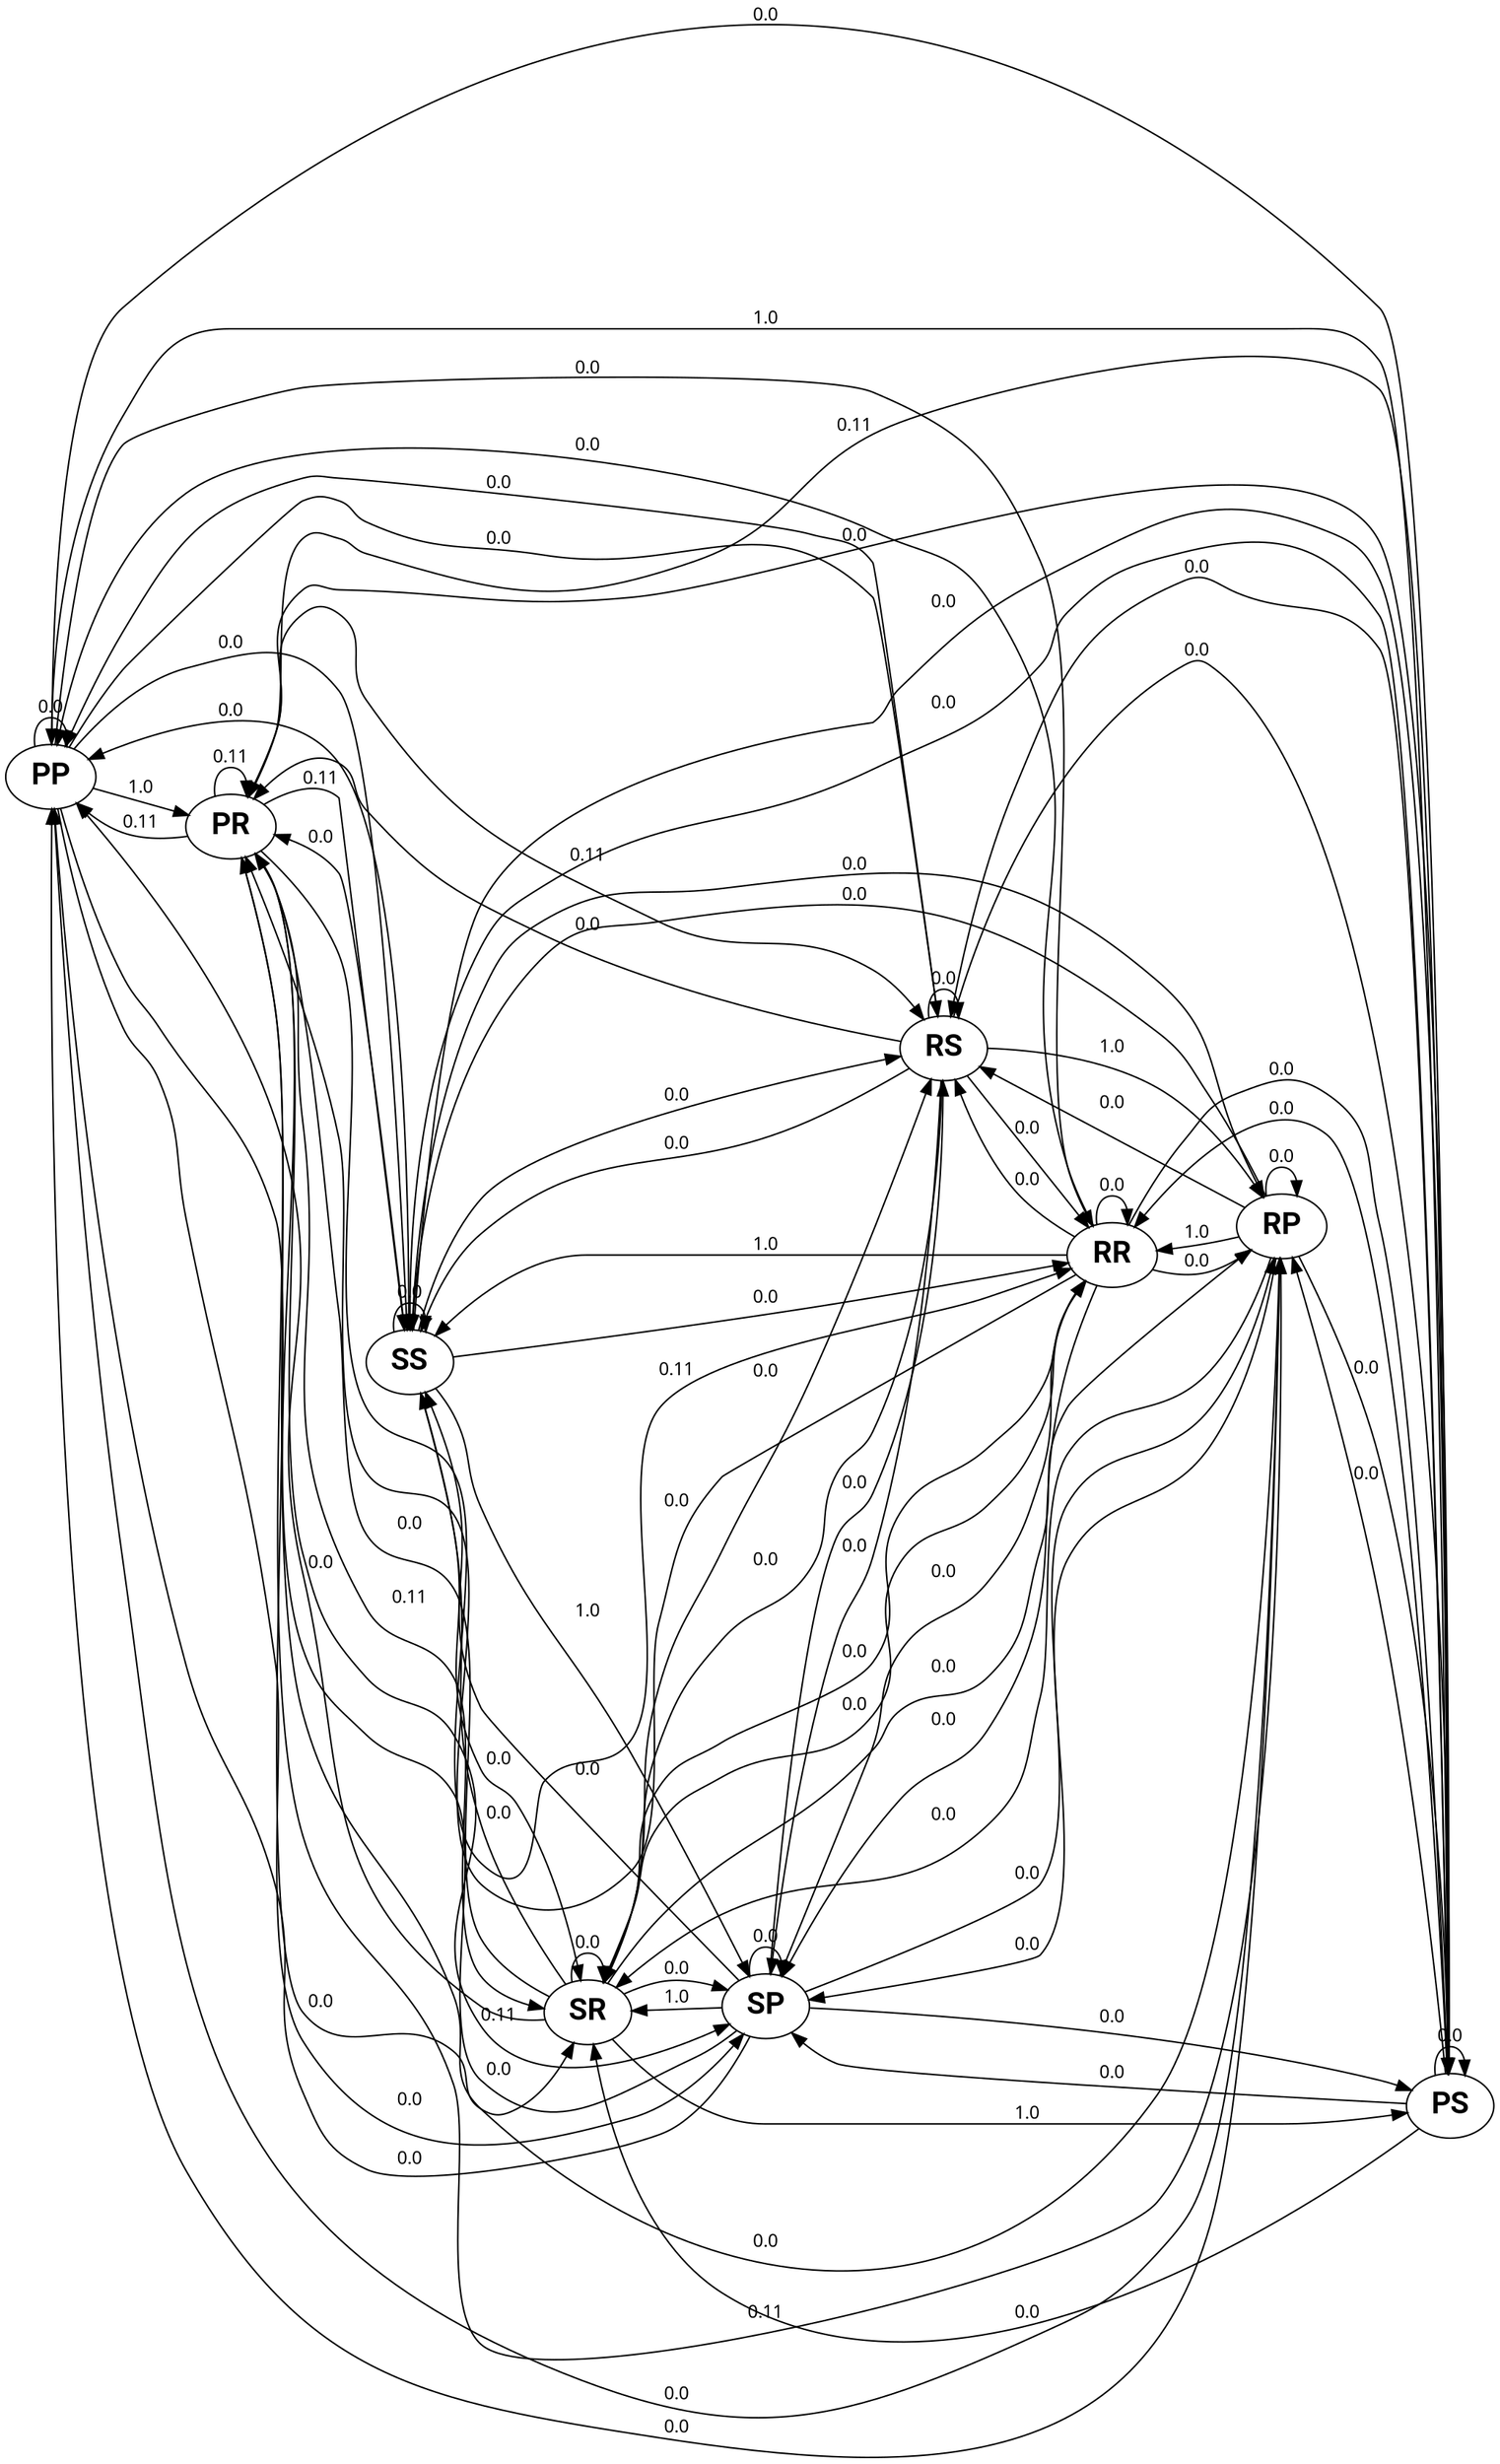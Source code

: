 digraph {
	graph [rankdir=LR]
	node [fontname="Roboto bold" fontsize=20]
	edge [fontname=Iosevka fontsize=12]
	PP -> PP [label=0.0 weight=0.0]
	PP -> PR [label=1.0 weight=1.0]
	PP -> PS [label=0.0 weight=0.0]
	PP -> RP [label=0.0 weight=0.0]
	PP -> RR [label=0.0 weight=0.0]
	PP -> RS [label=0.0 weight=0.0]
	PP -> SP [label=0.0 weight=0.0]
	PP -> SR [label=0.0 weight=0.0]
	PP -> SS [label=0.0 weight=0.0]
	PR -> PP [label=0.11 weight=0.11]
	PR -> PR [label=0.11 weight=0.11]
	PR -> PS [label=0.11 weight=0.11]
	PR -> RP [label=0.11 weight=0.11]
	PR -> RR [label=0.11 weight=0.11]
	PR -> RS [label=0.11 weight=0.11]
	PR -> SP [label=0.11 weight=0.11]
	PR -> SR [label=0.11 weight=0.11]
	PR -> SS [label=0.11 weight=0.11]
	PS -> PP [label=1.0 weight=1.0]
	PS -> PR [label=0.0 weight=0.0]
	PS -> PS [label=0.0 weight=0.0]
	PS -> RP [label=0.0 weight=0.0]
	PS -> RR [label=0.0 weight=0.0]
	PS -> RS [label=0.0 weight=0.0]
	PS -> SP [label=0.0 weight=0.0]
	PS -> SR [label=0.0 weight=0.0]
	PS -> SS [label=0.0 weight=0.0]
	RP -> PP [label=0.0 weight=0.0]
	RP -> PR [label=0.0 weight=0.0]
	RP -> PS [label=0.0 weight=0.0]
	RP -> RP [label=0.0 weight=0.0]
	RP -> RR [label=1.0 weight=1.0]
	RP -> RS [label=0.0 weight=0.0]
	RP -> SP [label=0.0 weight=0.0]
	RP -> SR [label=0.0 weight=0.0]
	RP -> SS [label=0.0 weight=0.0]
	RR -> PP [label=0.0 weight=0.0]
	RR -> PR [label=0.0 weight=0.0]
	RR -> PS [label=0.0 weight=0.0]
	RR -> RP [label=0.0 weight=0.0]
	RR -> RR [label=0.0 weight=0.0]
	RR -> RS [label=0.0 weight=0.0]
	RR -> SP [label=0.0 weight=0.0]
	RR -> SR [label=0.0 weight=0.0]
	RR -> SS [label=1.0 weight=1.0]
	RS -> PP [label=0.0 weight=0.0]
	RS -> PR [label=0.0 weight=0.0]
	RS -> PS [label=0.0 weight=0.0]
	RS -> RP [label=1.0 weight=1.0]
	RS -> RR [label=0.0 weight=0.0]
	RS -> RS [label=0.0 weight=0.0]
	RS -> SP [label=0.0 weight=0.0]
	RS -> SR [label=0.0 weight=0.0]
	RS -> SS [label=0.0 weight=0.0]
	SP -> PP [label=0.0 weight=0.0]
	SP -> PR [label=0.0 weight=0.0]
	SP -> PS [label=0.0 weight=0.0]
	SP -> RP [label=0.0 weight=0.0]
	SP -> RR [label=0.0 weight=0.0]
	SP -> RS [label=0.0 weight=0.0]
	SP -> SP [label=0.0 weight=0.0]
	SP -> SR [label=1.0 weight=1.0]
	SP -> SS [label=0.0 weight=0.0]
	SR -> PP [label=0.0 weight=0.0]
	SR -> PR [label=0.0 weight=0.0]
	SR -> PS [label=1.0 weight=1.0]
	SR -> RP [label=0.0 weight=0.0]
	SR -> RR [label=0.0 weight=0.0]
	SR -> RS [label=0.0 weight=0.0]
	SR -> SP [label=0.0 weight=0.0]
	SR -> SR [label=0.0 weight=0.0]
	SR -> SS [label=0.0 weight=0.0]
	SS -> PP [label=0.0 weight=0.0]
	SS -> PR [label=0.0 weight=0.0]
	SS -> PS [label=0.0 weight=0.0]
	SS -> RP [label=0.0 weight=0.0]
	SS -> RR [label=0.0 weight=0.0]
	SS -> RS [label=0.0 weight=0.0]
	SS -> SP [label=1.0 weight=1.0]
	SS -> SR [label=0.0 weight=0.0]
	SS -> SS [label=0.0 weight=0.0]
}
